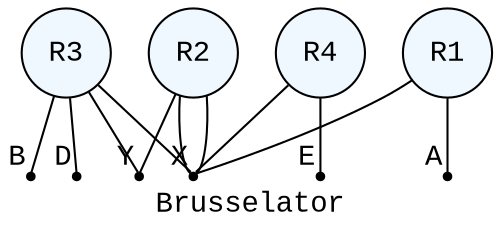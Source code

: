 /*
Automatically generated by Xholon version 0.8.1, using org.primordion.ef.Xholon2Graphviz.java
Sun Nov 05 12:13:28 GMT-500 2017 1509902008387
model: Operads - Domain Specific Language, and Parsing
www.primordion.com/Xholon

To view this file, use Graphviz dot|fdp|neato|twopi|circo|sfdp from http://www.graphviz.org/
For example, to generate an SVG file:
  neato -Tsvg -O OperadExample_84_1509902008387.gv
Alternatively try one of these:
  dot -Tsvg -O OperadExample_84_1509902008387.gv
  dot -Tsvg -O -Grankdir=LR OperadExample_84_1509902008387.gv
  fdp -Tsvg -O OperadExample_84_1509902008387.gv
  neato -Tsvg -O OperadExample_84_1509902008387.gv
  circo -Tsvg -O OperadExample_84_1509902008387.gv
Or use one of: -Tgif -Tjpg -Tpdf -Tpng -Txdot -Txlib
See also: http://hughesbennett.net/Graphviz
See also: http://graphviz-dev.appspot.com/
See also: http://www.webgraphviz.com/
See also: http://rise4fun.com/agl/

To repeat this Xholon export:
 $wnd.xh.xport("Graphviz", $wnd.xh.root().parent().xpath("Chameleon/PhysicalSystem/OperadExample[@roleName='Brusselator']"), '{"gvFileExt":".gv","gvGraph":"graph","layout":"neato","edgeOp":"--","gvCluster":"","shouldShowStateMachineEntities":false,"filter":"--Behavior,Script","nameTemplateNodeId":"^^^^i^","nameTemplateNodeLabel":"R^^^^^","shouldQuoteLabels":true,"shouldShowLinks":true,"shouldShowLinkLabels":false,"shouldSpecifyLayout":false,"maxLabelLen":-1,"shouldColor":true,"defaultColor":"#f0f8ff","shouldSpecifyShape":true,"shape":"circle","shouldSpecifySize":true,"size":"20","shouldSpecifyFontname":true,"fontname":"\"Courier New\"","shouldSpecifyArrowhead":true,"arrowhead":"vee","shouldSpecifyStylesheet":true,"stylesheet":"Xholon.css","shouldSpecifyRankdir":false,"rankdir":"LR","shouldDisplayGraph":true,"outputFormat":"svg"}');
*/
graph 84 {
 graph [label="Brusselator",id="OperadExample[@roleName='Brusselator']",stylesheet="Xholon.css",size=20,fontname="Courier New"]
 node [style=filled,fillcolor="#f0f8ff",shape=circle,fontname="Courier New"]
 edge [arrowhead=vee]
 subgraph 87 { label="Packs" id="OperadExample[@roleName='Brusselator']/Packs"
  //88 [label="C" id="OperadExample[@roleName='Brusselator']/Packs/Pack[@roleName='C']"]
  89 [label="R1" id="OperadExample[@roleName='Brusselator']/Packs/Pack[@roleName='R1']"]
  92 [label="R2" id="OperadExample[@roleName='Brusselator']/Packs/Pack[@roleName='R2']"]
  96 [label="R3" id="OperadExample[@roleName='Brusselator']/Packs/Pack[@roleName='R3']"]
  101 [label="R4" id="OperadExample[@roleName='Brusselator']/Packs/Pack[@roleName='R4']"]
 }
 subgraph 104 { label="L" id="OperadExample[@roleName='Brusselator']/Cables"
  105 [xlabel="X" shape=point fillcolor="#000000" id="OperadExample[@roleName='Brusselator']/Cables/Cable[@roleName='X']"]
  106 [xlabel="Y" shape=point fillcolor="#000000" id="OperadExample[@roleName='Brusselator']/Cables/Cable[@roleName='Y']"]
  107 [xlabel="E" shape=point fillcolor="#000000" id="OperadExample[@roleName='Brusselator']/Cables/Cable[@roleName='E']"]
  108 [xlabel="D" shape=point fillcolor="#000000" id="OperadExample[@roleName='Brusselator']/Cables/Cable[@roleName='D']"]
  109 [xlabel="B" shape=point fillcolor="#000000" id="OperadExample[@roleName='Brusselator']/Cables/Cable[@roleName='B']"]
  110 [xlabel="A" shape=point fillcolor="#000000" id="OperadExample[@roleName='Brusselator']/Cables/Cable[@roleName='A']"]
 }
 89 -- 110; 89 -- 105; 92 -- 105; 92 -- 105; 92 -- 106; 96 -- 105; 96 -- 109; 96 -- 106; 96 -- 108; 101 -- 105; 101 -- 107;
}


